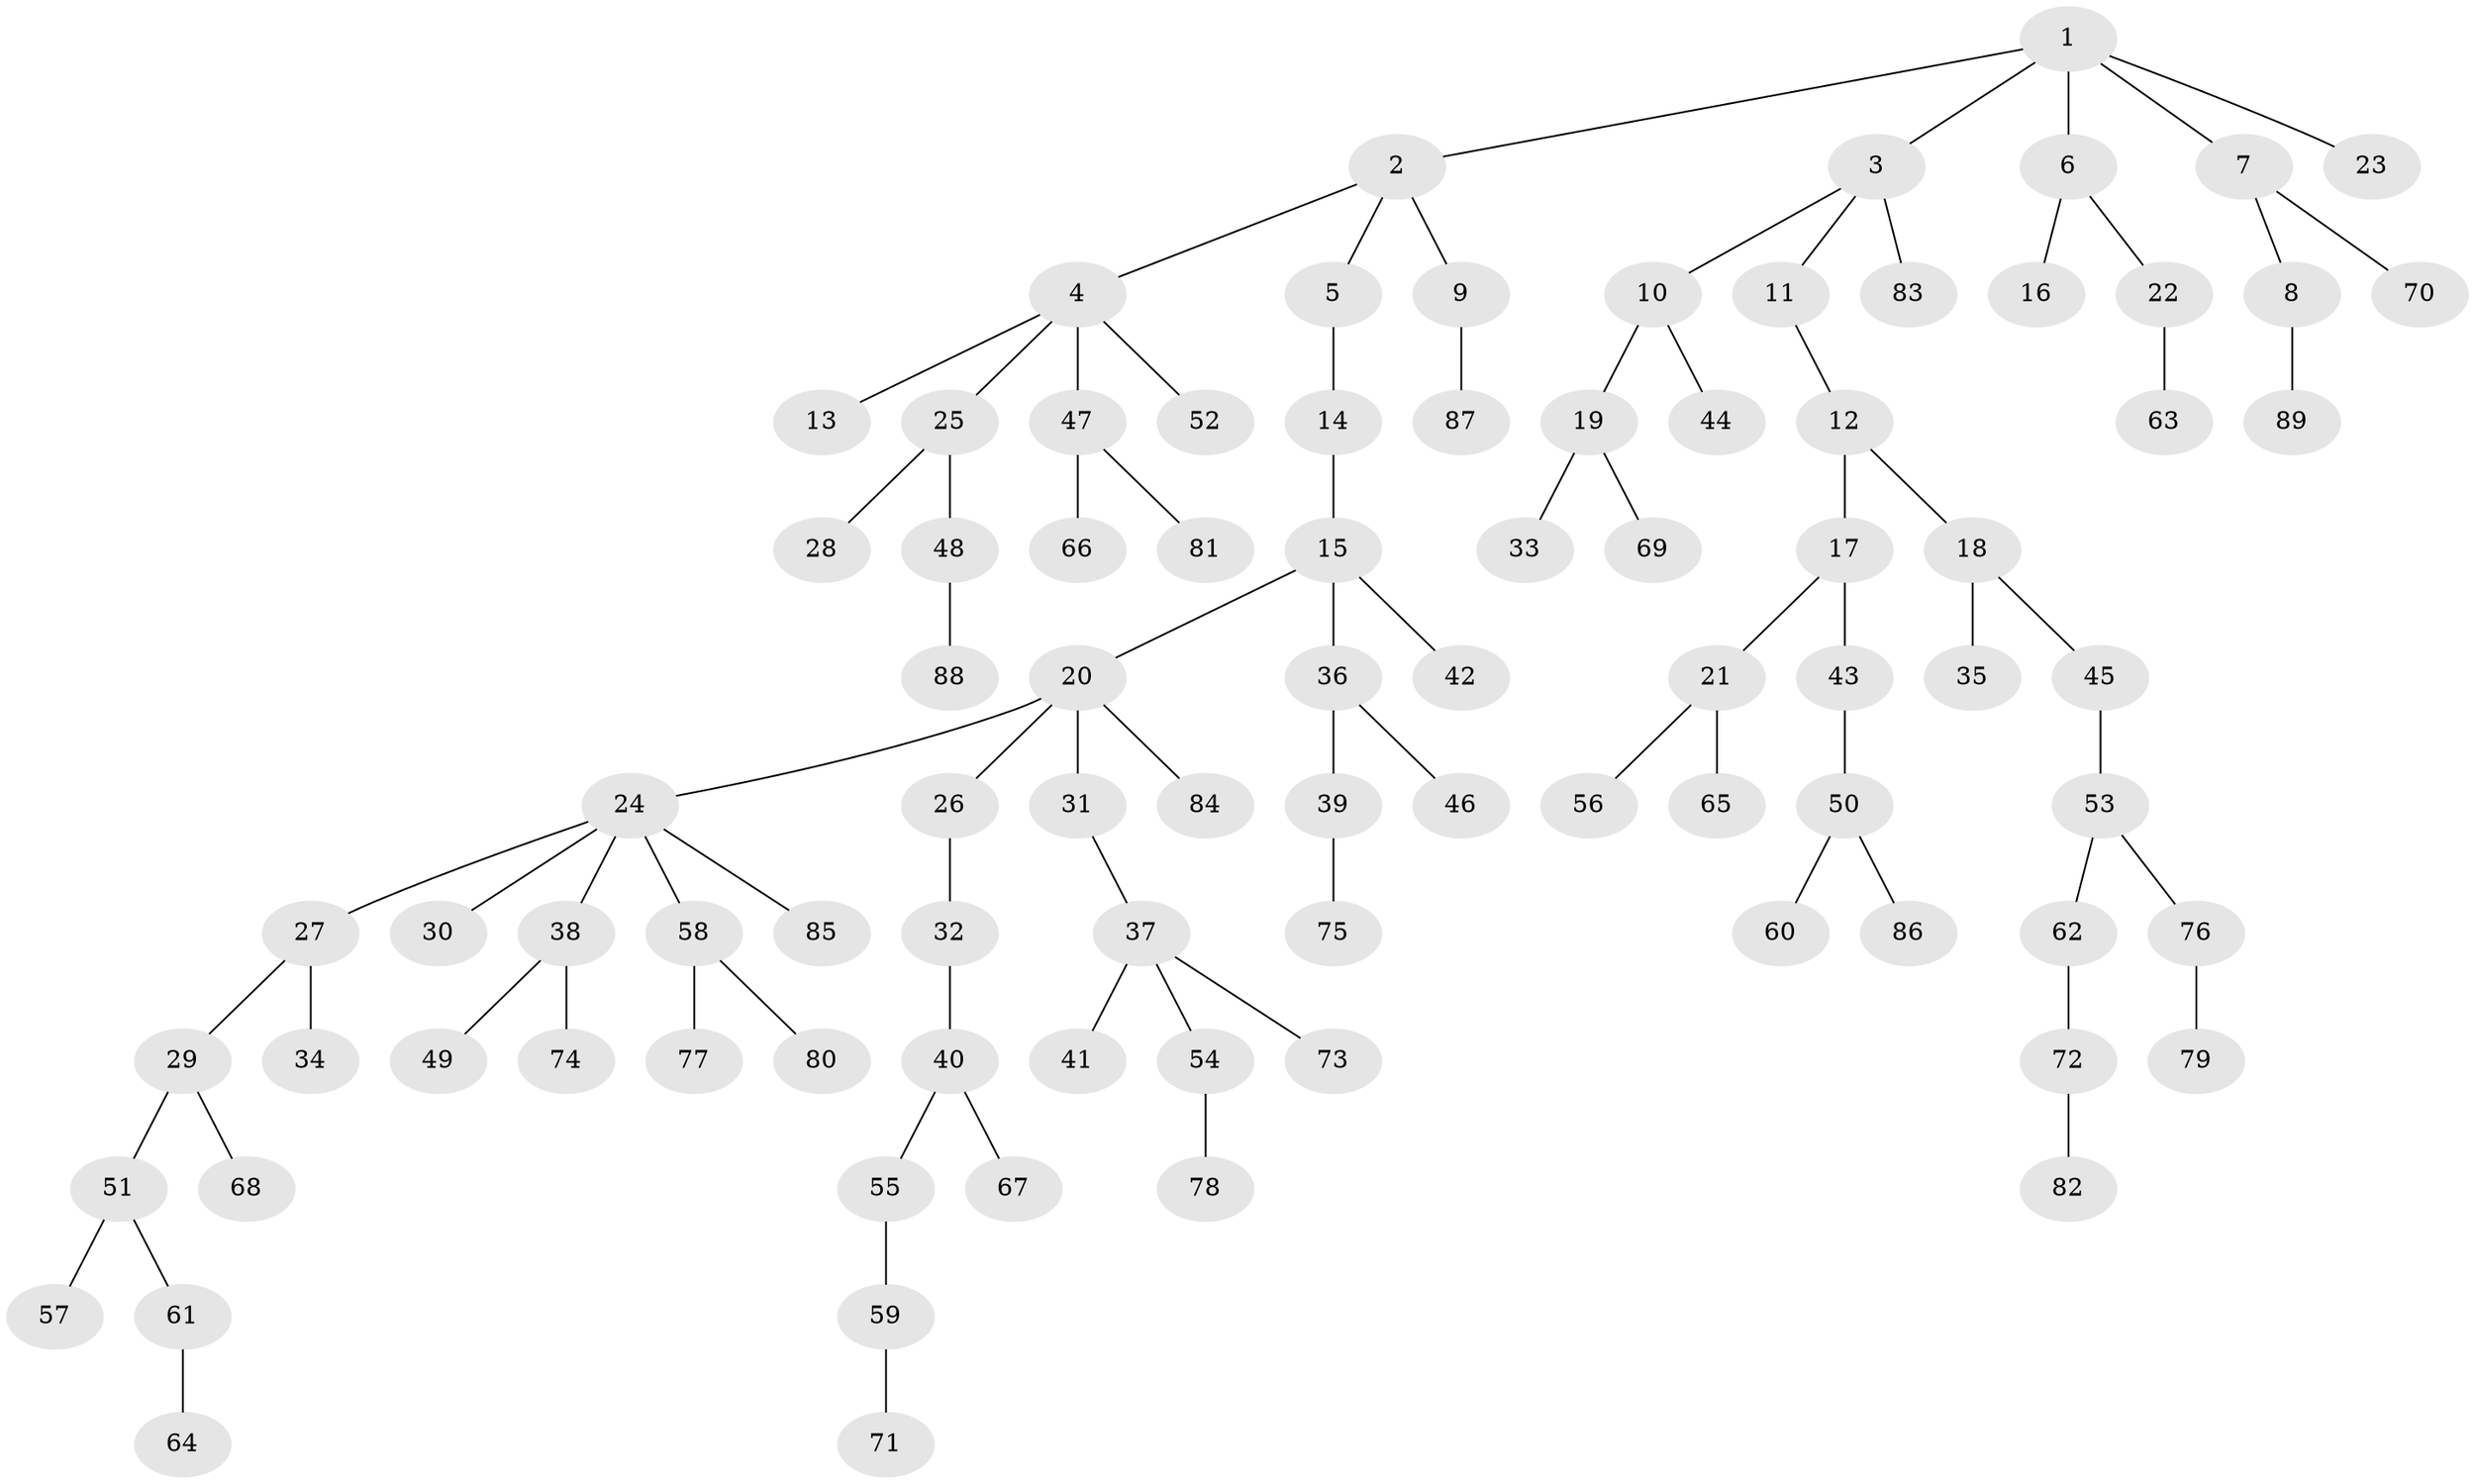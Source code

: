 // coarse degree distribution, {6: 0.015384615384615385, 4: 0.09230769230769231, 5: 0.015384615384615385, 2: 0.2153846153846154, 3: 0.12307692307692308, 1: 0.5230769230769231, 7: 0.015384615384615385}
// Generated by graph-tools (version 1.1) at 2025/24/03/03/25 07:24:09]
// undirected, 89 vertices, 88 edges
graph export_dot {
graph [start="1"]
  node [color=gray90,style=filled];
  1;
  2;
  3;
  4;
  5;
  6;
  7;
  8;
  9;
  10;
  11;
  12;
  13;
  14;
  15;
  16;
  17;
  18;
  19;
  20;
  21;
  22;
  23;
  24;
  25;
  26;
  27;
  28;
  29;
  30;
  31;
  32;
  33;
  34;
  35;
  36;
  37;
  38;
  39;
  40;
  41;
  42;
  43;
  44;
  45;
  46;
  47;
  48;
  49;
  50;
  51;
  52;
  53;
  54;
  55;
  56;
  57;
  58;
  59;
  60;
  61;
  62;
  63;
  64;
  65;
  66;
  67;
  68;
  69;
  70;
  71;
  72;
  73;
  74;
  75;
  76;
  77;
  78;
  79;
  80;
  81;
  82;
  83;
  84;
  85;
  86;
  87;
  88;
  89;
  1 -- 2;
  1 -- 3;
  1 -- 6;
  1 -- 7;
  1 -- 23;
  2 -- 4;
  2 -- 5;
  2 -- 9;
  3 -- 10;
  3 -- 11;
  3 -- 83;
  4 -- 13;
  4 -- 25;
  4 -- 47;
  4 -- 52;
  5 -- 14;
  6 -- 16;
  6 -- 22;
  7 -- 8;
  7 -- 70;
  8 -- 89;
  9 -- 87;
  10 -- 19;
  10 -- 44;
  11 -- 12;
  12 -- 17;
  12 -- 18;
  14 -- 15;
  15 -- 20;
  15 -- 36;
  15 -- 42;
  17 -- 21;
  17 -- 43;
  18 -- 35;
  18 -- 45;
  19 -- 33;
  19 -- 69;
  20 -- 24;
  20 -- 26;
  20 -- 31;
  20 -- 84;
  21 -- 56;
  21 -- 65;
  22 -- 63;
  24 -- 27;
  24 -- 30;
  24 -- 38;
  24 -- 58;
  24 -- 85;
  25 -- 28;
  25 -- 48;
  26 -- 32;
  27 -- 29;
  27 -- 34;
  29 -- 51;
  29 -- 68;
  31 -- 37;
  32 -- 40;
  36 -- 39;
  36 -- 46;
  37 -- 41;
  37 -- 54;
  37 -- 73;
  38 -- 49;
  38 -- 74;
  39 -- 75;
  40 -- 55;
  40 -- 67;
  43 -- 50;
  45 -- 53;
  47 -- 66;
  47 -- 81;
  48 -- 88;
  50 -- 60;
  50 -- 86;
  51 -- 57;
  51 -- 61;
  53 -- 62;
  53 -- 76;
  54 -- 78;
  55 -- 59;
  58 -- 77;
  58 -- 80;
  59 -- 71;
  61 -- 64;
  62 -- 72;
  72 -- 82;
  76 -- 79;
}
